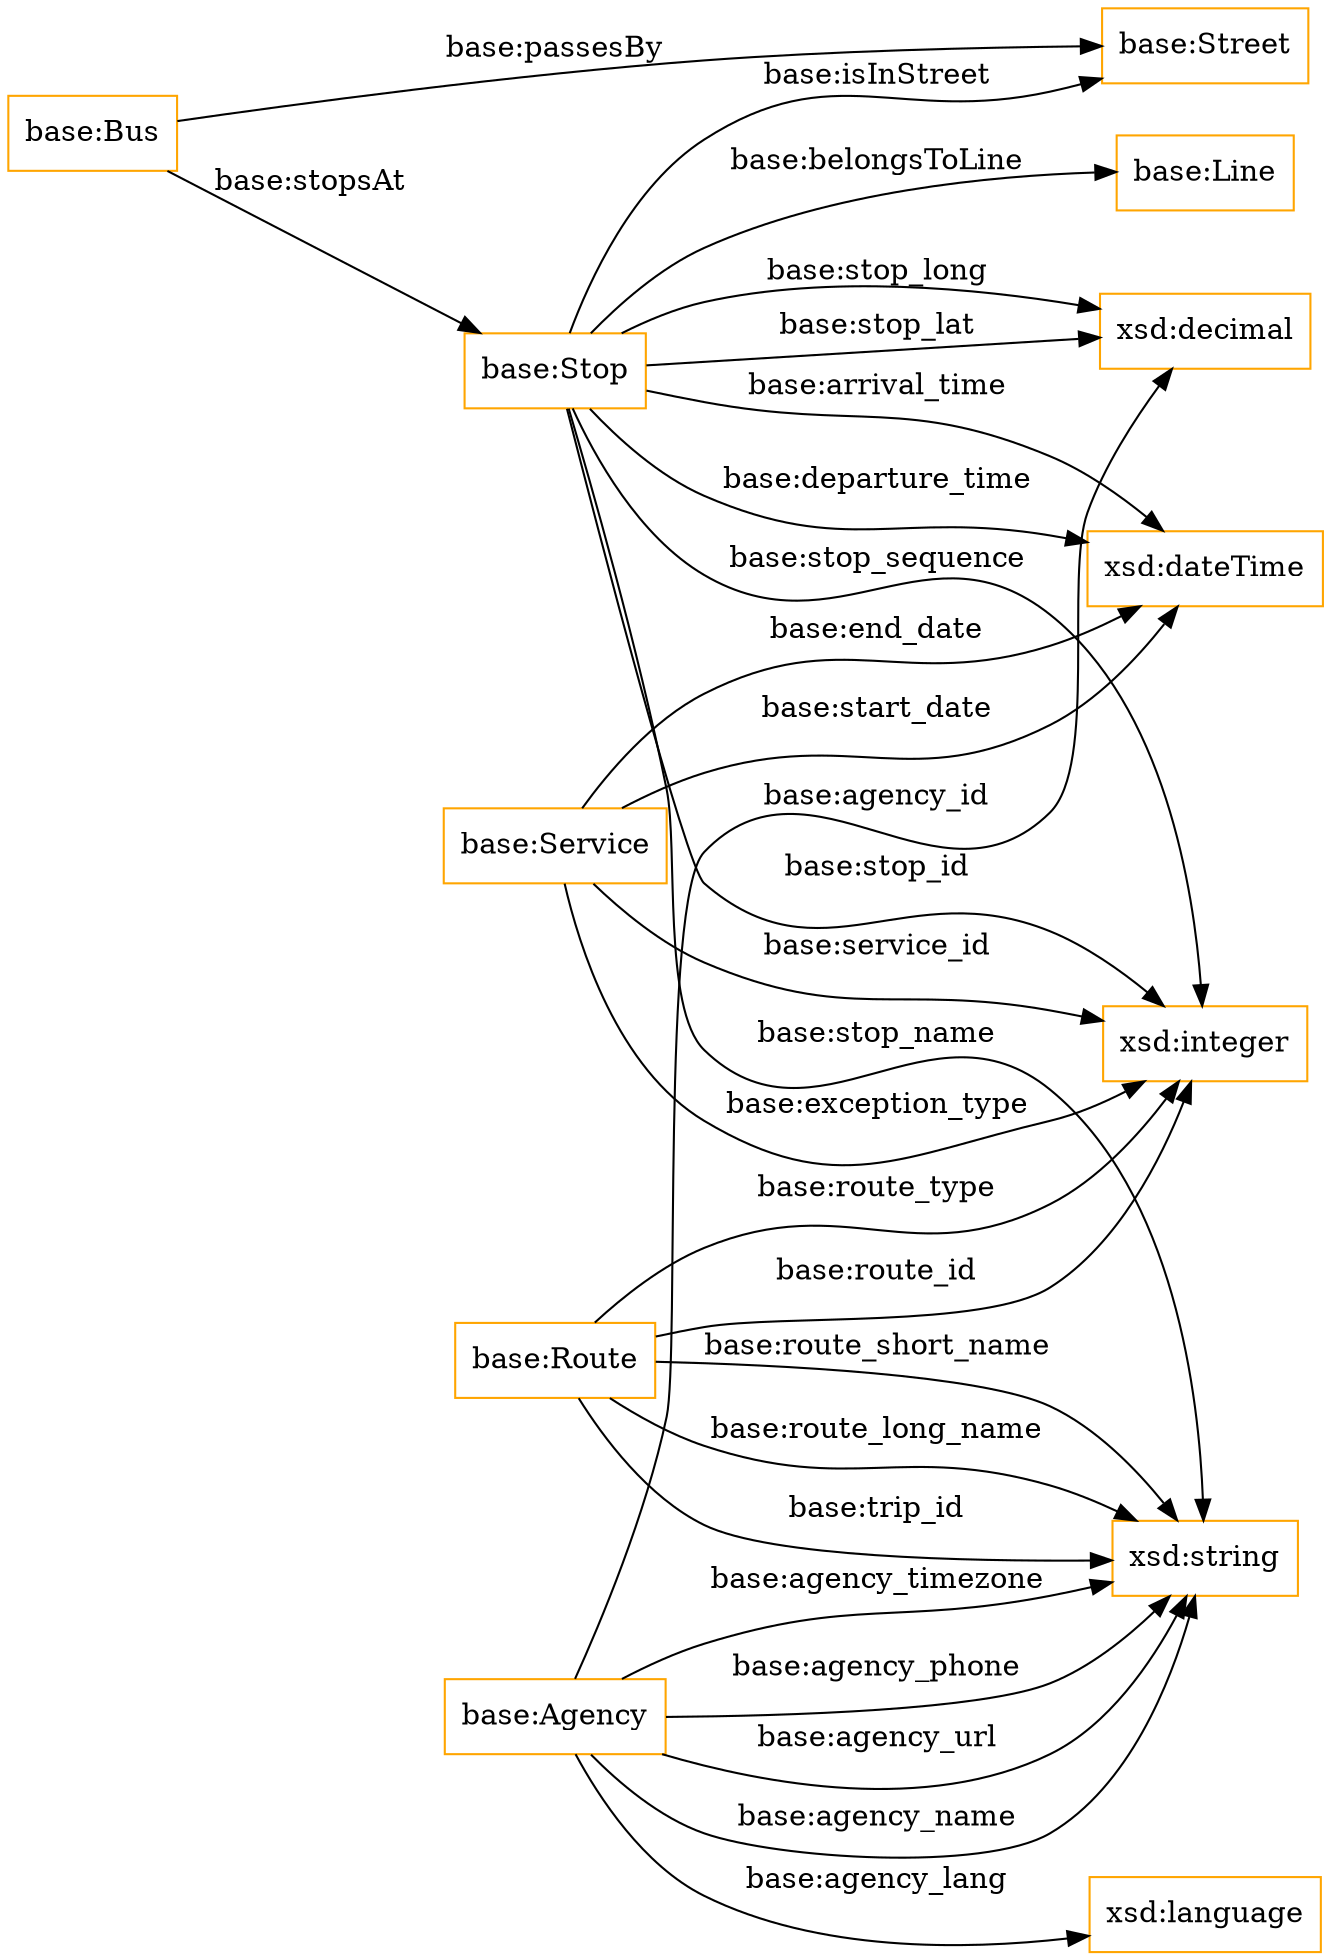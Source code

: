 digraph ar2dtool_diagram { 
rankdir=LR;
size="1501"
node [shape = rectangle, color="orange"]; "base:Street" "base:Stop" "base:Service" "base:Route" "base:Line" "base:Bus" "base:Agency" ; /*classes style*/
	"base:Stop" -> "xsd:dateTime" [ label = "base:arrival_time" ];
	"base:Agency" -> "xsd:string" [ label = "base:agency_name" ];
	"base:Stop" -> "xsd:decimal" [ label = "base:stop_lat" ];
	"base:Service" -> "xsd:dateTime" [ label = "base:start_date" ];
	"base:Stop" -> "base:Street" [ label = "base:isInStreet" ];
	"base:Stop" -> "xsd:string" [ label = "base:stop_name" ];
	"base:Route" -> "xsd:string" [ label = "base:route_short_name" ];
	"base:Service" -> "xsd:integer" [ label = "base:service_id" ];
	"base:Agency" -> "xsd:language" [ label = "base:agency_lang" ];
	"base:Agency" -> "xsd:string" [ label = "base:agency_timezone" ];
	"base:Route" -> "xsd:string" [ label = "base:route_long_name" ];
	"base:Stop" -> "base:Line" [ label = "base:belongsToLine" ];
	"base:Agency" -> "xsd:string" [ label = "base:agency_phone" ];
	"base:Stop" -> "xsd:integer" [ label = "base:stop_sequence" ];
	"base:Service" -> "xsd:integer" [ label = "base:exception_type" ];
	"base:Route" -> "xsd:string" [ label = "base:trip_id" ];
	"base:Stop" -> "xsd:dateTime" [ label = "base:departure_time" ];
	"base:Service" -> "xsd:dateTime" [ label = "base:end_date" ];
	"base:Route" -> "xsd:integer" [ label = "base:route_type" ];
	"base:Agency" -> "xsd:string" [ label = "base:agency_url" ];
	"base:Bus" -> "base:Stop" [ label = "base:stopsAt" ];
	"base:Stop" -> "xsd:decimal" [ label = "base:stop_long" ];
	"base:Agency" -> "xsd:decimal" [ label = "base:agency_id" ];
	"base:Stop" -> "xsd:integer" [ label = "base:stop_id" ];
	"base:Bus" -> "base:Street" [ label = "base:passesBy" ];
	"base:Route" -> "xsd:integer" [ label = "base:route_id" ];

}
